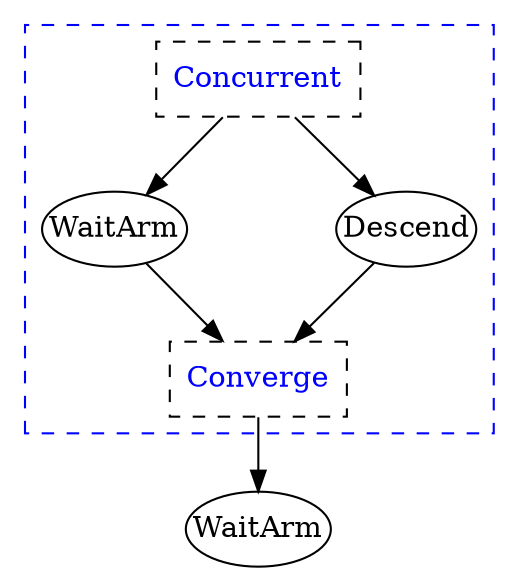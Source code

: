 digraph G {
	splines = true;
	nodesep = 1.0;
	bgcolor = "none"
	subgraph "cluster_596138b7-931c-4c82-9bb8-63508adaa922" {
		style = dashed;
		color = blue;
		"cc5ccba7-8a63-41eb-adc9-ba36f85f9af5" -> "c097a4a3-ff92-426d-aa3f-99988f3211d8";
		"cc5ccba7-8a63-41eb-adc9-ba36f85f9af5" -> "35d28753-b545-4f38-930d-7aa041d43006";
		"c097a4a3-ff92-426d-aa3f-99988f3211d8" -> "910a8184-3427-4cdc-b9e4-7f68f2976db5";
		"35d28753-b545-4f38-930d-7aa041d43006" -> "910a8184-3427-4cdc-b9e4-7f68f2976db5";
		"cc5ccba7-8a63-41eb-adc9-ba36f85f9af5" [label = "Concurrent", shape = box, fontcolor = blue, style = dashed];
		"c097a4a3-ff92-426d-aa3f-99988f3211d8" [label = "WaitArm", margin = 0];
		"35d28753-b545-4f38-930d-7aa041d43006" [label = "Descend", margin = 0];
		"910a8184-3427-4cdc-b9e4-7f68f2976db5" [label = "Converge", shape = box, fontcolor = blue, style = dashed];
	}
	
	"910a8184-3427-4cdc-b9e4-7f68f2976db5" -> "4d01cf66-f929-49ab-b725-6a94426743cd" ;
	"4d01cf66-f929-49ab-b725-6a94426743cd" [label = "WaitArm", margin = 0];
}
